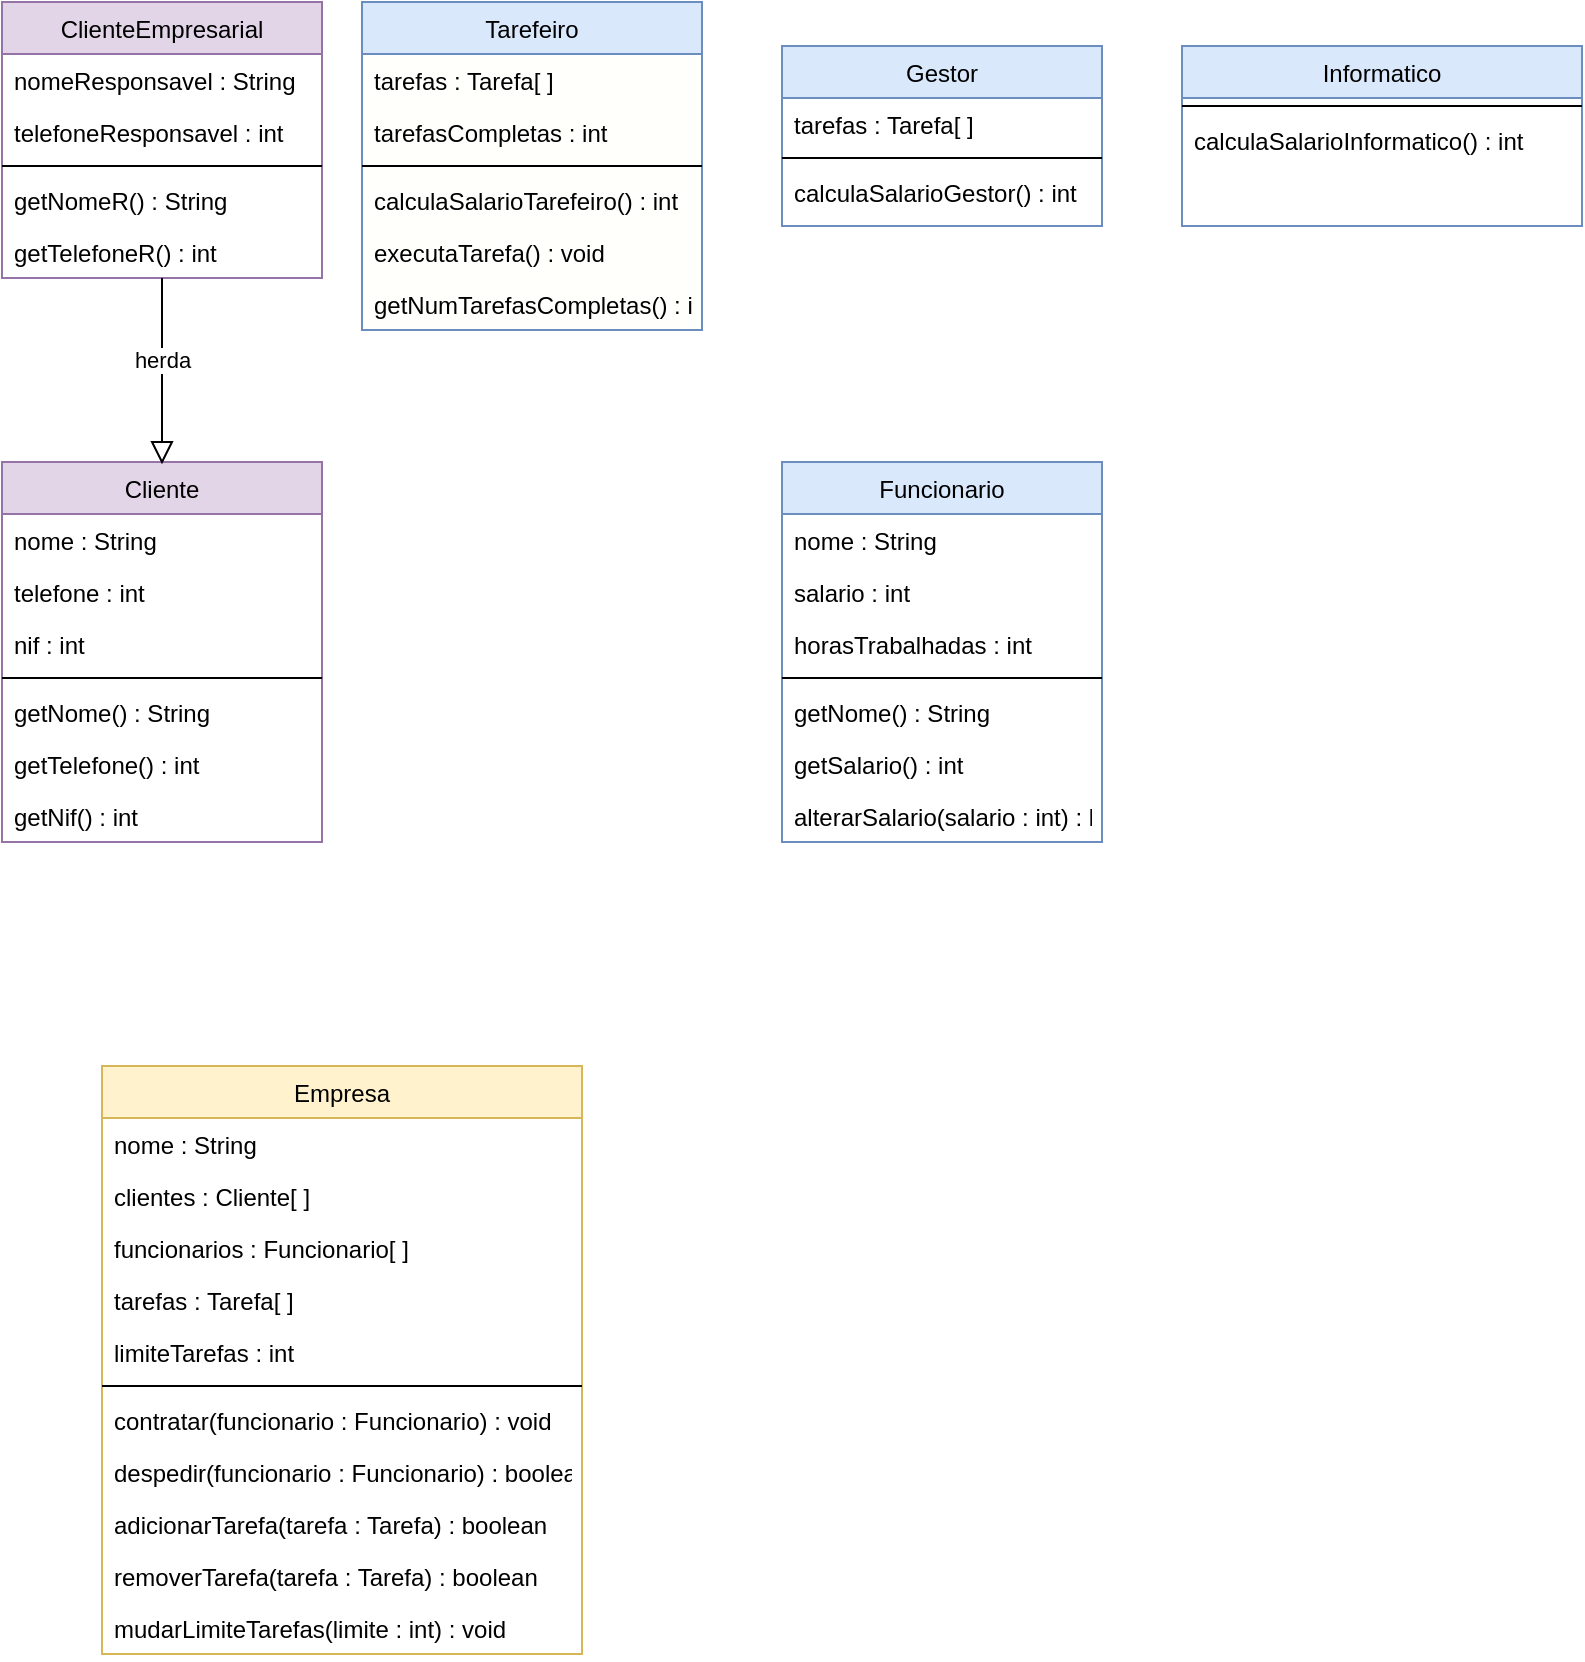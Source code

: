 <mxfile version="13.10.2" type="device"><diagram id="C5RBs43oDa-KdzZeNtuy" name="Page-1"><mxGraphModel dx="1080" dy="1689" grid="1" gridSize="10" guides="1" tooltips="1" connect="1" arrows="1" fold="1" page="1" pageScale="1" pageWidth="827" pageHeight="1169" math="0" shadow="0"><root><mxCell id="WIyWlLk6GJQsqaUBKTNV-0"/><mxCell id="WIyWlLk6GJQsqaUBKTNV-1" parent="WIyWlLk6GJQsqaUBKTNV-0"/><mxCell id="zkfFHV4jXpPFQw0GAbJ--0" value="ClienteEmpresarial" style="swimlane;fontStyle=0;align=center;verticalAlign=top;childLayout=stackLayout;horizontal=1;startSize=26;horizontalStack=0;resizeParent=1;resizeLast=0;collapsible=1;marginBottom=0;rounded=0;shadow=0;strokeWidth=1;fillColor=#e1d5e7;strokeColor=#9673a6;swimlaneFillColor=#ffffff;" parent="WIyWlLk6GJQsqaUBKTNV-1" vertex="1"><mxGeometry x="90" y="-472" width="160" height="138" as="geometry"><mxRectangle x="230" y="140" width="160" height="26" as="alternateBounds"/></mxGeometry></mxCell><mxCell id="zkfFHV4jXpPFQw0GAbJ--1" value="nomeResponsavel : String" style="text;align=left;verticalAlign=top;spacingLeft=4;spacingRight=4;overflow=hidden;rotatable=0;points=[[0,0.5],[1,0.5]];portConstraint=eastwest;" parent="zkfFHV4jXpPFQw0GAbJ--0" vertex="1"><mxGeometry y="26" width="160" height="26" as="geometry"/></mxCell><mxCell id="zkfFHV4jXpPFQw0GAbJ--2" value="telefoneResponsavel : int" style="text;align=left;verticalAlign=top;spacingLeft=4;spacingRight=4;overflow=hidden;rotatable=0;points=[[0,0.5],[1,0.5]];portConstraint=eastwest;rounded=0;shadow=0;html=0;" parent="zkfFHV4jXpPFQw0GAbJ--0" vertex="1"><mxGeometry y="52" width="160" height="26" as="geometry"/></mxCell><mxCell id="zkfFHV4jXpPFQw0GAbJ--4" value="" style="line;html=1;strokeWidth=1;align=left;verticalAlign=middle;spacingTop=-1;spacingLeft=3;spacingRight=3;rotatable=0;labelPosition=right;points=[];portConstraint=eastwest;" parent="zkfFHV4jXpPFQw0GAbJ--0" vertex="1"><mxGeometry y="78" width="160" height="8" as="geometry"/></mxCell><mxCell id="zkfFHV4jXpPFQw0GAbJ--5" value="getNomeR() : String" style="text;align=left;verticalAlign=top;spacingLeft=4;spacingRight=4;overflow=hidden;rotatable=0;points=[[0,0.5],[1,0.5]];portConstraint=eastwest;" parent="zkfFHV4jXpPFQw0GAbJ--0" vertex="1"><mxGeometry y="86" width="160" height="26" as="geometry"/></mxCell><mxCell id="XM5NLu4R7-wN5_ERn8bG-16" value="getTelefoneR() : int" style="text;align=left;verticalAlign=top;spacingLeft=4;spacingRight=4;overflow=hidden;rotatable=0;points=[[0,0.5],[1,0.5]];portConstraint=eastwest;" vertex="1" parent="zkfFHV4jXpPFQw0GAbJ--0"><mxGeometry y="112" width="160" height="26" as="geometry"/></mxCell><mxCell id="zkfFHV4jXpPFQw0GAbJ--6" value="Empresa" style="swimlane;fontStyle=0;align=center;verticalAlign=top;childLayout=stackLayout;horizontal=1;startSize=26;horizontalStack=0;resizeParent=1;resizeLast=0;collapsible=1;marginBottom=0;rounded=0;shadow=0;strokeWidth=1;fillColor=#fff2cc;strokeColor=#d6b656;swimlaneFillColor=#ffffff;" parent="WIyWlLk6GJQsqaUBKTNV-1" vertex="1"><mxGeometry x="140" y="60" width="240" height="294" as="geometry"><mxRectangle x="130" y="380" width="160" height="26" as="alternateBounds"/></mxGeometry></mxCell><mxCell id="XM5NLu4R7-wN5_ERn8bG-1" value="nome : String" style="text;align=left;verticalAlign=top;spacingLeft=4;spacingRight=4;overflow=hidden;rotatable=0;points=[[0,0.5],[1,0.5]];portConstraint=eastwest;" vertex="1" parent="zkfFHV4jXpPFQw0GAbJ--6"><mxGeometry y="26" width="240" height="26" as="geometry"/></mxCell><mxCell id="zkfFHV4jXpPFQw0GAbJ--7" value="clientes : Cliente[ ]" style="text;align=left;verticalAlign=top;spacingLeft=4;spacingRight=4;overflow=hidden;rotatable=0;points=[[0,0.5],[1,0.5]];portConstraint=eastwest;" parent="zkfFHV4jXpPFQw0GAbJ--6" vertex="1"><mxGeometry y="52" width="240" height="26" as="geometry"/></mxCell><mxCell id="XM5NLu4R7-wN5_ERn8bG-0" value="funcionarios : Funcionario[ ]" style="text;align=left;verticalAlign=top;spacingLeft=4;spacingRight=4;overflow=hidden;rotatable=0;points=[[0,0.5],[1,0.5]];portConstraint=eastwest;" vertex="1" parent="zkfFHV4jXpPFQw0GAbJ--6"><mxGeometry y="78" width="240" height="26" as="geometry"/></mxCell><mxCell id="zkfFHV4jXpPFQw0GAbJ--8" value="tarefas : Tarefa[ ]" style="text;align=left;verticalAlign=top;spacingLeft=4;spacingRight=4;overflow=hidden;rotatable=0;points=[[0,0.5],[1,0.5]];portConstraint=eastwest;rounded=0;shadow=0;html=0;" parent="zkfFHV4jXpPFQw0GAbJ--6" vertex="1"><mxGeometry y="104" width="240" height="26" as="geometry"/></mxCell><mxCell id="XM5NLu4R7-wN5_ERn8bG-6" value="limiteTarefas : int" style="text;align=left;verticalAlign=top;spacingLeft=4;spacingRight=4;overflow=hidden;rotatable=0;points=[[0,0.5],[1,0.5]];portConstraint=eastwest;rounded=0;shadow=0;html=0;" vertex="1" parent="zkfFHV4jXpPFQw0GAbJ--6"><mxGeometry y="130" width="240" height="26" as="geometry"/></mxCell><mxCell id="zkfFHV4jXpPFQw0GAbJ--9" value="" style="line;html=1;strokeWidth=1;align=left;verticalAlign=middle;spacingTop=-1;spacingLeft=3;spacingRight=3;rotatable=0;labelPosition=right;points=[];portConstraint=eastwest;" parent="zkfFHV4jXpPFQw0GAbJ--6" vertex="1"><mxGeometry y="156" width="240" height="8" as="geometry"/></mxCell><mxCell id="zkfFHV4jXpPFQw0GAbJ--11" value="contratar(funcionario : Funcionario) : void" style="text;align=left;verticalAlign=top;spacingLeft=4;spacingRight=4;overflow=hidden;rotatable=0;points=[[0,0.5],[1,0.5]];portConstraint=eastwest;" parent="zkfFHV4jXpPFQw0GAbJ--6" vertex="1"><mxGeometry y="164" width="240" height="26" as="geometry"/></mxCell><mxCell id="XM5NLu4R7-wN5_ERn8bG-2" value="despedir(funcionario : Funcionario) : boolean" style="text;align=left;verticalAlign=top;spacingLeft=4;spacingRight=4;overflow=hidden;rotatable=0;points=[[0,0.5],[1,0.5]];portConstraint=eastwest;" vertex="1" parent="zkfFHV4jXpPFQw0GAbJ--6"><mxGeometry y="190" width="240" height="26" as="geometry"/></mxCell><mxCell id="XM5NLu4R7-wN5_ERn8bG-3" value="adicionarTarefa(tarefa : Tarefa) : boolean" style="text;align=left;verticalAlign=top;spacingLeft=4;spacingRight=4;overflow=hidden;rotatable=0;points=[[0,0.5],[1,0.5]];portConstraint=eastwest;" vertex="1" parent="zkfFHV4jXpPFQw0GAbJ--6"><mxGeometry y="216" width="240" height="26" as="geometry"/></mxCell><mxCell id="XM5NLu4R7-wN5_ERn8bG-4" value="removerTarefa(tarefa : Tarefa) : boolean" style="text;align=left;verticalAlign=top;spacingLeft=4;spacingRight=4;overflow=hidden;rotatable=0;points=[[0,0.5],[1,0.5]];portConstraint=eastwest;" vertex="1" parent="zkfFHV4jXpPFQw0GAbJ--6"><mxGeometry y="242" width="240" height="26" as="geometry"/></mxCell><mxCell id="XM5NLu4R7-wN5_ERn8bG-5" value="mudarLimiteTarefas(limite : int) : void" style="text;align=left;verticalAlign=top;spacingLeft=4;spacingRight=4;overflow=hidden;rotatable=0;points=[[0,0.5],[1,0.5]];portConstraint=eastwest;" vertex="1" parent="zkfFHV4jXpPFQw0GAbJ--6"><mxGeometry y="268" width="240" height="26" as="geometry"/></mxCell><mxCell id="zkfFHV4jXpPFQw0GAbJ--17" value="Funcionario" style="swimlane;fontStyle=0;align=center;verticalAlign=top;childLayout=stackLayout;horizontal=1;startSize=26;horizontalStack=0;resizeParent=1;resizeLast=0;collapsible=1;marginBottom=0;rounded=0;shadow=0;strokeWidth=1;fillColor=#dae8fc;strokeColor=#6c8ebf;swimlaneFillColor=#ffffff;" parent="WIyWlLk6GJQsqaUBKTNV-1" vertex="1"><mxGeometry x="480" y="-242" width="160" height="190" as="geometry"><mxRectangle x="550" y="140" width="160" height="26" as="alternateBounds"/></mxGeometry></mxCell><mxCell id="XM5NLu4R7-wN5_ERn8bG-49" value="nome : String" style="text;align=left;verticalAlign=top;spacingLeft=4;spacingRight=4;overflow=hidden;rotatable=0;points=[[0,0.5],[1,0.5]];portConstraint=eastwest;" vertex="1" parent="zkfFHV4jXpPFQw0GAbJ--17"><mxGeometry y="26" width="160" height="26" as="geometry"/></mxCell><mxCell id="zkfFHV4jXpPFQw0GAbJ--18" value="salario : int" style="text;align=left;verticalAlign=top;spacingLeft=4;spacingRight=4;overflow=hidden;rotatable=0;points=[[0,0.5],[1,0.5]];portConstraint=eastwest;" parent="zkfFHV4jXpPFQw0GAbJ--17" vertex="1"><mxGeometry y="52" width="160" height="26" as="geometry"/></mxCell><mxCell id="zkfFHV4jXpPFQw0GAbJ--19" value="horasTrabalhadas : int" style="text;align=left;verticalAlign=top;spacingLeft=4;spacingRight=4;overflow=hidden;rotatable=0;points=[[0,0.5],[1,0.5]];portConstraint=eastwest;rounded=0;shadow=0;html=0;" parent="zkfFHV4jXpPFQw0GAbJ--17" vertex="1"><mxGeometry y="78" width="160" height="26" as="geometry"/></mxCell><mxCell id="zkfFHV4jXpPFQw0GAbJ--23" value="" style="line;html=1;strokeWidth=1;align=left;verticalAlign=middle;spacingTop=-1;spacingLeft=3;spacingRight=3;rotatable=0;labelPosition=right;points=[];portConstraint=eastwest;" parent="zkfFHV4jXpPFQw0GAbJ--17" vertex="1"><mxGeometry y="104" width="160" height="8" as="geometry"/></mxCell><mxCell id="XM5NLu4R7-wN5_ERn8bG-53" value="getNome() : String" style="text;align=left;verticalAlign=top;spacingLeft=4;spacingRight=4;overflow=hidden;rotatable=0;points=[[0,0.5],[1,0.5]];portConstraint=eastwest;" vertex="1" parent="zkfFHV4jXpPFQw0GAbJ--17"><mxGeometry y="112" width="160" height="26" as="geometry"/></mxCell><mxCell id="XM5NLu4R7-wN5_ERn8bG-54" value="getSalario() : int" style="text;align=left;verticalAlign=top;spacingLeft=4;spacingRight=4;overflow=hidden;rotatable=0;points=[[0,0.5],[1,0.5]];portConstraint=eastwest;" vertex="1" parent="zkfFHV4jXpPFQw0GAbJ--17"><mxGeometry y="138" width="160" height="26" as="geometry"/></mxCell><mxCell id="XM5NLu4R7-wN5_ERn8bG-38" value="alterarSalario(salario : int) : boolean" style="text;align=left;verticalAlign=top;spacingLeft=4;spacingRight=4;overflow=hidden;rotatable=0;points=[[0,0.5],[1,0.5]];portConstraint=eastwest;" vertex="1" parent="zkfFHV4jXpPFQw0GAbJ--17"><mxGeometry y="164" width="160" height="26" as="geometry"/></mxCell><mxCell id="XM5NLu4R7-wN5_ERn8bG-8" value="Cliente" style="swimlane;fontStyle=0;align=center;verticalAlign=top;childLayout=stackLayout;horizontal=1;startSize=26;horizontalStack=0;resizeParent=1;resizeLast=0;collapsible=1;marginBottom=0;rounded=0;shadow=0;strokeWidth=1;fillColor=#e1d5e7;strokeColor=#9673a6;swimlaneFillColor=#ffffff;" vertex="1" parent="WIyWlLk6GJQsqaUBKTNV-1"><mxGeometry x="90" y="-242" width="160" height="190" as="geometry"><mxRectangle x="230" y="140" width="160" height="26" as="alternateBounds"/></mxGeometry></mxCell><mxCell id="XM5NLu4R7-wN5_ERn8bG-9" value="nome : String" style="text;align=left;verticalAlign=top;spacingLeft=4;spacingRight=4;overflow=hidden;rotatable=0;points=[[0,0.5],[1,0.5]];portConstraint=eastwest;" vertex="1" parent="XM5NLu4R7-wN5_ERn8bG-8"><mxGeometry y="26" width="160" height="26" as="geometry"/></mxCell><mxCell id="XM5NLu4R7-wN5_ERn8bG-10" value="telefone : int" style="text;align=left;verticalAlign=top;spacingLeft=4;spacingRight=4;overflow=hidden;rotatable=0;points=[[0,0.5],[1,0.5]];portConstraint=eastwest;rounded=0;shadow=0;html=0;" vertex="1" parent="XM5NLu4R7-wN5_ERn8bG-8"><mxGeometry y="52" width="160" height="26" as="geometry"/></mxCell><mxCell id="XM5NLu4R7-wN5_ERn8bG-11" value="nif : int" style="text;align=left;verticalAlign=top;spacingLeft=4;spacingRight=4;overflow=hidden;rotatable=0;points=[[0,0.5],[1,0.5]];portConstraint=eastwest;rounded=0;shadow=0;html=0;" vertex="1" parent="XM5NLu4R7-wN5_ERn8bG-8"><mxGeometry y="78" width="160" height="26" as="geometry"/></mxCell><mxCell id="XM5NLu4R7-wN5_ERn8bG-12" value="" style="line;html=1;strokeWidth=1;align=left;verticalAlign=middle;spacingTop=-1;spacingLeft=3;spacingRight=3;rotatable=0;labelPosition=right;points=[];portConstraint=eastwest;" vertex="1" parent="XM5NLu4R7-wN5_ERn8bG-8"><mxGeometry y="104" width="160" height="8" as="geometry"/></mxCell><mxCell id="XM5NLu4R7-wN5_ERn8bG-50" value="getNome() : String" style="text;align=left;verticalAlign=top;spacingLeft=4;spacingRight=4;overflow=hidden;rotatable=0;points=[[0,0.5],[1,0.5]];portConstraint=eastwest;" vertex="1" parent="XM5NLu4R7-wN5_ERn8bG-8"><mxGeometry y="112" width="160" height="26" as="geometry"/></mxCell><mxCell id="XM5NLu4R7-wN5_ERn8bG-51" value="getTelefone() : int" style="text;align=left;verticalAlign=top;spacingLeft=4;spacingRight=4;overflow=hidden;rotatable=0;points=[[0,0.5],[1,0.5]];portConstraint=eastwest;" vertex="1" parent="XM5NLu4R7-wN5_ERn8bG-8"><mxGeometry y="138" width="160" height="26" as="geometry"/></mxCell><mxCell id="XM5NLu4R7-wN5_ERn8bG-52" value="getNif() : int" style="text;align=left;verticalAlign=top;spacingLeft=4;spacingRight=4;overflow=hidden;rotatable=0;points=[[0,0.5],[1,0.5]];portConstraint=eastwest;" vertex="1" parent="XM5NLu4R7-wN5_ERn8bG-8"><mxGeometry y="164" width="160" height="26" as="geometry"/></mxCell><mxCell id="XM5NLu4R7-wN5_ERn8bG-14" value="herda" style="endArrow=none;html=1;entryX=0.5;entryY=1;entryDx=0;entryDy=0;exitX=0;exitY=0.5;exitDx=0;exitDy=0;" edge="1" parent="WIyWlLk6GJQsqaUBKTNV-1" source="XM5NLu4R7-wN5_ERn8bG-15" target="zkfFHV4jXpPFQw0GAbJ--0"><mxGeometry width="50" height="50" relative="1" as="geometry"><mxPoint x="390" y="-262" as="sourcePoint"/><mxPoint x="440" y="-312" as="targetPoint"/></mxGeometry></mxCell><mxCell id="XM5NLu4R7-wN5_ERn8bG-15" value="" style="triangle;whiteSpace=wrap;html=1;rotation=90;" vertex="1" parent="WIyWlLk6GJQsqaUBKTNV-1"><mxGeometry x="165" y="-252" width="10" height="10" as="geometry"/></mxCell><mxCell id="XM5NLu4R7-wN5_ERn8bG-17" value="Gestor" style="swimlane;fontStyle=0;align=center;verticalAlign=top;childLayout=stackLayout;horizontal=1;startSize=26;horizontalStack=0;resizeParent=1;resizeLast=0;collapsible=1;marginBottom=0;rounded=0;shadow=0;strokeWidth=1;fillColor=#dae8fc;strokeColor=#6c8ebf;swimlaneFillColor=#ffffff;" vertex="1" parent="WIyWlLk6GJQsqaUBKTNV-1"><mxGeometry x="480" y="-450" width="160" height="90" as="geometry"><mxRectangle x="550" y="140" width="160" height="26" as="alternateBounds"/></mxGeometry></mxCell><mxCell id="XM5NLu4R7-wN5_ERn8bG-18" value="tarefas : Tarefa[ ]" style="text;align=left;verticalAlign=top;spacingLeft=4;spacingRight=4;overflow=hidden;rotatable=0;points=[[0,0.5],[1,0.5]];portConstraint=eastwest;" vertex="1" parent="XM5NLu4R7-wN5_ERn8bG-17"><mxGeometry y="26" width="160" height="26" as="geometry"/></mxCell><mxCell id="XM5NLu4R7-wN5_ERn8bG-23" value="" style="line;html=1;strokeWidth=1;align=left;verticalAlign=middle;spacingTop=-1;spacingLeft=3;spacingRight=3;rotatable=0;labelPosition=right;points=[];portConstraint=eastwest;" vertex="1" parent="XM5NLu4R7-wN5_ERn8bG-17"><mxGeometry y="52" width="160" height="8" as="geometry"/></mxCell><mxCell id="XM5NLu4R7-wN5_ERn8bG-24" value="calculaSalarioGestor() : int" style="text;align=left;verticalAlign=top;spacingLeft=4;spacingRight=4;overflow=hidden;rotatable=0;points=[[0,0.5],[1,0.5]];portConstraint=eastwest;" vertex="1" parent="XM5NLu4R7-wN5_ERn8bG-17"><mxGeometry y="60" width="160" height="26" as="geometry"/></mxCell><mxCell id="XM5NLu4R7-wN5_ERn8bG-26" value="Informatico" style="swimlane;fontStyle=0;align=center;verticalAlign=top;childLayout=stackLayout;horizontal=1;startSize=26;horizontalStack=0;resizeParent=1;resizeLast=0;collapsible=1;marginBottom=0;rounded=0;shadow=0;strokeWidth=1;fillColor=#dae8fc;strokeColor=#6c8ebf;swimlaneFillColor=#ffffff;" vertex="1" parent="WIyWlLk6GJQsqaUBKTNV-1"><mxGeometry x="680" y="-450" width="200" height="90" as="geometry"><mxRectangle x="550" y="140" width="160" height="26" as="alternateBounds"/></mxGeometry></mxCell><mxCell id="XM5NLu4R7-wN5_ERn8bG-32" value="" style="line;html=1;strokeWidth=1;align=left;verticalAlign=middle;spacingTop=-1;spacingLeft=3;spacingRight=3;rotatable=0;labelPosition=right;points=[];portConstraint=eastwest;" vertex="1" parent="XM5NLu4R7-wN5_ERn8bG-26"><mxGeometry y="26" width="200" height="8" as="geometry"/></mxCell><mxCell id="XM5NLu4R7-wN5_ERn8bG-39" value="calculaSalarioInformatico() : int" style="text;align=left;verticalAlign=top;spacingLeft=4;spacingRight=4;overflow=hidden;rotatable=0;points=[[0,0.5],[1,0.5]];portConstraint=eastwest;" vertex="1" parent="XM5NLu4R7-wN5_ERn8bG-26"><mxGeometry y="34" width="200" height="26" as="geometry"/></mxCell><mxCell id="XM5NLu4R7-wN5_ERn8bG-40" value="Tarefeiro" style="swimlane;fontStyle=0;align=center;verticalAlign=top;childLayout=stackLayout;horizontal=1;startSize=26;horizontalStack=0;resizeParent=1;resizeLast=0;collapsible=1;marginBottom=0;rounded=0;shadow=0;strokeWidth=1;fillColor=#dae8fc;strokeColor=#6c8ebf;swimlaneFillColor=#FFFFFC;" vertex="1" parent="WIyWlLk6GJQsqaUBKTNV-1"><mxGeometry x="270" y="-472" width="170" height="164" as="geometry"><mxRectangle x="550" y="140" width="160" height="26" as="alternateBounds"/></mxGeometry></mxCell><mxCell id="XM5NLu4R7-wN5_ERn8bG-41" value="tarefas : Tarefa[ ]" style="text;align=left;verticalAlign=top;spacingLeft=4;spacingRight=4;overflow=hidden;rotatable=0;points=[[0,0.5],[1,0.5]];portConstraint=eastwest;" vertex="1" parent="XM5NLu4R7-wN5_ERn8bG-40"><mxGeometry y="26" width="170" height="26" as="geometry"/></mxCell><mxCell id="XM5NLu4R7-wN5_ERn8bG-59" value="tarefasCompletas : int" style="text;align=left;verticalAlign=top;spacingLeft=4;spacingRight=4;overflow=hidden;rotatable=0;points=[[0,0.5],[1,0.5]];portConstraint=eastwest;" vertex="1" parent="XM5NLu4R7-wN5_ERn8bG-40"><mxGeometry y="52" width="170" height="26" as="geometry"/></mxCell><mxCell id="XM5NLu4R7-wN5_ERn8bG-46" value="" style="line;html=1;strokeWidth=1;align=left;verticalAlign=middle;spacingTop=-1;spacingLeft=3;spacingRight=3;rotatable=0;labelPosition=right;points=[];portConstraint=eastwest;" vertex="1" parent="XM5NLu4R7-wN5_ERn8bG-40"><mxGeometry y="78" width="170" height="8" as="geometry"/></mxCell><mxCell id="XM5NLu4R7-wN5_ERn8bG-47" value="calculaSalarioTarefeiro() : int" style="text;align=left;verticalAlign=top;spacingLeft=4;spacingRight=4;overflow=hidden;rotatable=0;points=[[0,0.5],[1,0.5]];portConstraint=eastwest;" vertex="1" parent="XM5NLu4R7-wN5_ERn8bG-40"><mxGeometry y="86" width="170" height="26" as="geometry"/></mxCell><mxCell id="XM5NLu4R7-wN5_ERn8bG-58" value="executaTarefa() : void" style="text;align=left;verticalAlign=top;spacingLeft=4;spacingRight=4;overflow=hidden;rotatable=0;points=[[0,0.5],[1,0.5]];portConstraint=eastwest;" vertex="1" parent="XM5NLu4R7-wN5_ERn8bG-40"><mxGeometry y="112" width="170" height="26" as="geometry"/></mxCell><mxCell id="XM5NLu4R7-wN5_ERn8bG-60" value="getNumTarefasCompletas() : int" style="text;align=left;verticalAlign=top;spacingLeft=4;spacingRight=4;overflow=hidden;rotatable=0;points=[[0,0.5],[1,0.5]];portConstraint=eastwest;" vertex="1" parent="XM5NLu4R7-wN5_ERn8bG-40"><mxGeometry y="138" width="170" height="26" as="geometry"/></mxCell></root></mxGraphModel></diagram></mxfile>